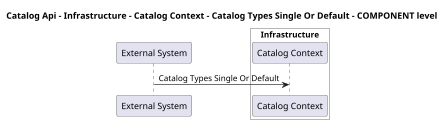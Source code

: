 @startuml
skinparam dpi 60

title Catalog Api - Infrastructure - Catalog Context - Catalog Types Single Or Default - COMPONENT level

participant "External System" as C4InterFlow.SoftwareSystems.ExternalSystem

box "Catalog Api" #White

    
box "Infrastructure" #White

    participant "Catalog Context" as dotnet.eShop.Architecture.SoftwareSystems.CatalogApi.Containers.Infrastructure.Components.CatalogContext
end box

end box


C4InterFlow.SoftwareSystems.ExternalSystem -> dotnet.eShop.Architecture.SoftwareSystems.CatalogApi.Containers.Infrastructure.Components.CatalogContext : Catalog Types Single Or Default


@enduml
